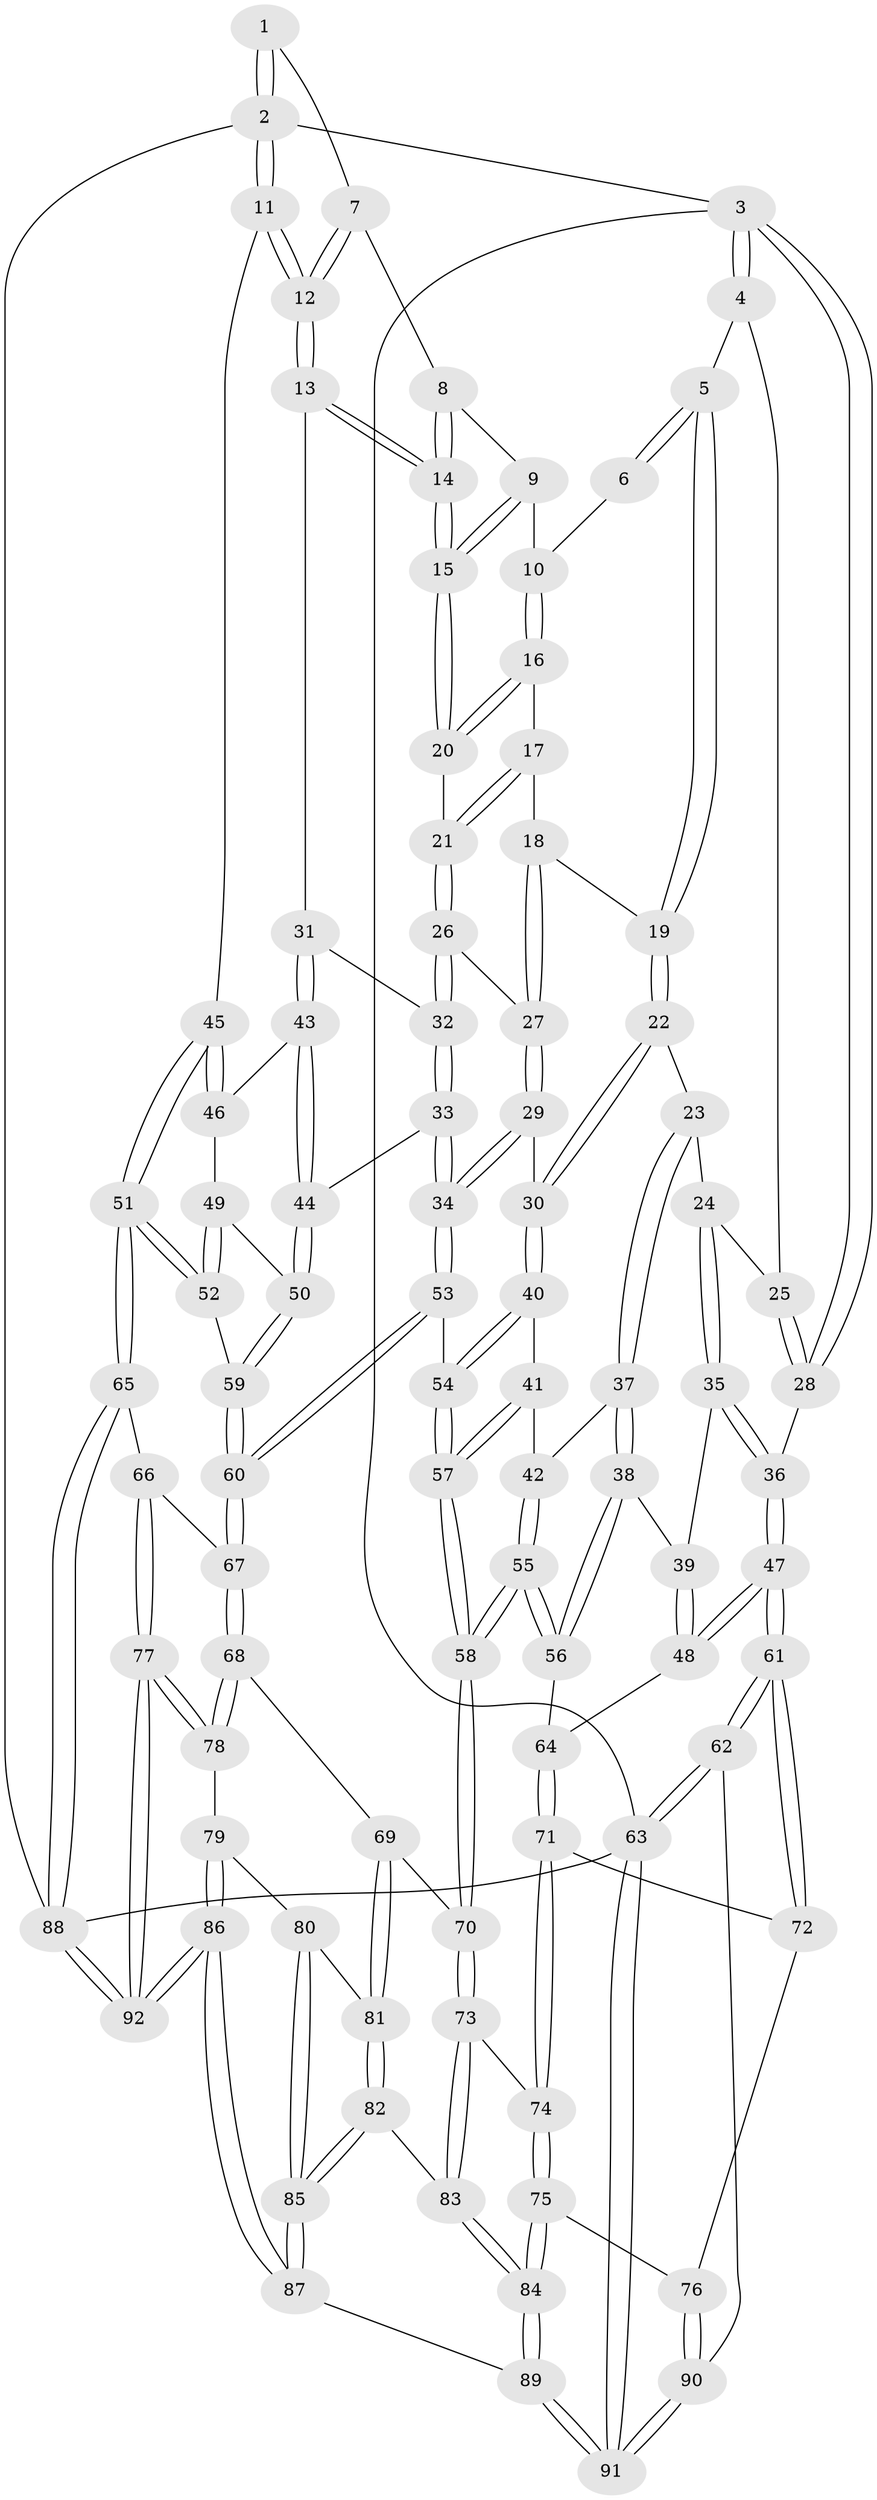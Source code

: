 // coarse degree distribution, {4: 0.3898305084745763, 8: 0.01694915254237288, 3: 0.1016949152542373, 5: 0.3728813559322034, 6: 0.11864406779661017}
// Generated by graph-tools (version 1.1) at 2025/52/02/27/25 19:52:37]
// undirected, 92 vertices, 227 edges
graph export_dot {
graph [start="1"]
  node [color=gray90,style=filled];
  1 [pos="+0.87905772894751+0"];
  2 [pos="+1+0"];
  3 [pos="+0+0"];
  4 [pos="+0.21513662259900238+0"];
  5 [pos="+0.29340922563823146+0"];
  6 [pos="+0.7075618535091569+0"];
  7 [pos="+0.8636099554600954+0.06352247254454316"];
  8 [pos="+0.8385700012254288+0.06903372650380614"];
  9 [pos="+0.7422108232766929+0.059936928207282684"];
  10 [pos="+0.7252839630596474+0.05057564753869704"];
  11 [pos="+1+0.15801691451459604"];
  12 [pos="+1+0.1610080402606444"];
  13 [pos="+0.8609713315664105+0.23312312296286655"];
  14 [pos="+0.8554841769831372+0.2296666967534971"];
  15 [pos="+0.8352798798284298+0.22088975226783938"];
  16 [pos="+0.6968383620934296+0.08044467157773272"];
  17 [pos="+0.620624135836525+0.1185396177904871"];
  18 [pos="+0.5884861447837672+0.1246166592999647"];
  19 [pos="+0.3479988652915779+0.01891002459409474"];
  20 [pos="+0.733455078597748+0.22434272780811315"];
  21 [pos="+0.6975117041752178+0.24995553285000072"];
  22 [pos="+0.33578426799037825+0.1952749308328964"];
  23 [pos="+0.189060511848622+0.2993197266978633"];
  24 [pos="+0.12859227038368615+0.30216761609757276"];
  25 [pos="+0.0965956606181874+0.2196014301540944"];
  26 [pos="+0.6870529737532135+0.2660181498210353"];
  27 [pos="+0.5865291805008435+0.2618183169626767"];
  28 [pos="+0+0"];
  29 [pos="+0.4991056604378539+0.3439596396873871"];
  30 [pos="+0.4323379847047651+0.32727051679941194"];
  31 [pos="+0.8199435082246194+0.34946842689600016"];
  32 [pos="+0.705308052125901+0.32241227118905097"];
  33 [pos="+0.6447033649446523+0.41681390255778317"];
  34 [pos="+0.556464592567613+0.4072140656326526"];
  35 [pos="+0.11596618604470349+0.3093398461068559"];
  36 [pos="+0+0.27910974619154616"];
  37 [pos="+0.221519277595482+0.41063430138154067"];
  38 [pos="+0.15945234868143227+0.5234973083610484"];
  39 [pos="+0.09860443464366503+0.3668372637059081"];
  40 [pos="+0.4222921044509754+0.3455961114944621"];
  41 [pos="+0.3773350885833599+0.40916135995931935"];
  42 [pos="+0.29060467780041915+0.4403799507795116"];
  43 [pos="+0.8236156721046846+0.36340283162023723"];
  44 [pos="+0.6507486086954655+0.4223299462483317"];
  45 [pos="+1+0.5828598737158921"];
  46 [pos="+0.8310840220237395+0.38213749085292054"];
  47 [pos="+0+0.48948638978800146"];
  48 [pos="+0+0.5024615323990379"];
  49 [pos="+0.7822110306673185+0.4296799393131914"];
  50 [pos="+0.7110915248547961+0.49225258352661855"];
  51 [pos="+1+0.6400709061218264"];
  52 [pos="+0.8580533622986573+0.5671906532914202"];
  53 [pos="+0.5257484001154236+0.5745455209239777"];
  54 [pos="+0.4629740175392483+0.5774337385874861"];
  55 [pos="+0.2699895635188459+0.5988732196809452"];
  56 [pos="+0.14904862860300214+0.5742495296956257"];
  57 [pos="+0.3764240171563394+0.5961436556875367"];
  58 [pos="+0.330094612959425+0.6326244894592005"];
  59 [pos="+0.717930358020705+0.5272973643239707"];
  60 [pos="+0.6190118664975369+0.6580749056671286"];
  61 [pos="+0+0.7536449684630516"];
  62 [pos="+0+0.9205797021083552"];
  63 [pos="+0+1"];
  64 [pos="+0.13686645486000384+0.579155784499258"];
  65 [pos="+1+0.6720658341443362"];
  66 [pos="+0.6610833808280671+0.6798185314408803"];
  67 [pos="+0.6193420014456695+0.6598072868103566"];
  68 [pos="+0.599132874015072+0.6933938951914308"];
  69 [pos="+0.578577649762828+0.7147496707957189"];
  70 [pos="+0.34091941391487546+0.7318520274314408"];
  71 [pos="+0.09508268110307505+0.6830727035354461"];
  72 [pos="+0.0865521751198577+0.694236019281279"];
  73 [pos="+0.34005022639427157+0.7354166694445168"];
  74 [pos="+0.26997871338702384+0.7691864115492341"];
  75 [pos="+0.1758371287447456+0.8579839790652586"];
  76 [pos="+0.11950325729322119+0.8420230064200016"];
  77 [pos="+0.9797982538533919+1"];
  78 [pos="+0.6829099187961728+0.8833565806418185"];
  79 [pos="+0.5810915057498351+0.8410997225702102"];
  80 [pos="+0.5805340700045865+0.8407749328629315"];
  81 [pos="+0.54913804275427+0.8008268979460761"];
  82 [pos="+0.49895558726251626+0.834751969482552"];
  83 [pos="+0.3764528570579449+0.8131461246233763"];
  84 [pos="+0.3309457757848582+1"];
  85 [pos="+0.520260268806038+1"];
  86 [pos="+0.6499783887911997+1"];
  87 [pos="+0.5197704533631348+1"];
  88 [pos="+1+1"];
  89 [pos="+0.33282986413398397+1"];
  90 [pos="+0.06903987733335362+0.8706653930072092"];
  91 [pos="+0.1580296588974123+1"];
  92 [pos="+1+1"];
  1 -- 2;
  1 -- 2;
  1 -- 7;
  2 -- 3;
  2 -- 11;
  2 -- 11;
  2 -- 88;
  3 -- 4;
  3 -- 4;
  3 -- 28;
  3 -- 28;
  3 -- 63;
  4 -- 5;
  4 -- 25;
  5 -- 6;
  5 -- 6;
  5 -- 19;
  5 -- 19;
  6 -- 10;
  7 -- 8;
  7 -- 12;
  7 -- 12;
  8 -- 9;
  8 -- 14;
  8 -- 14;
  9 -- 10;
  9 -- 15;
  9 -- 15;
  10 -- 16;
  10 -- 16;
  11 -- 12;
  11 -- 12;
  11 -- 45;
  12 -- 13;
  12 -- 13;
  13 -- 14;
  13 -- 14;
  13 -- 31;
  14 -- 15;
  14 -- 15;
  15 -- 20;
  15 -- 20;
  16 -- 17;
  16 -- 20;
  16 -- 20;
  17 -- 18;
  17 -- 21;
  17 -- 21;
  18 -- 19;
  18 -- 27;
  18 -- 27;
  19 -- 22;
  19 -- 22;
  20 -- 21;
  21 -- 26;
  21 -- 26;
  22 -- 23;
  22 -- 30;
  22 -- 30;
  23 -- 24;
  23 -- 37;
  23 -- 37;
  24 -- 25;
  24 -- 35;
  24 -- 35;
  25 -- 28;
  25 -- 28;
  26 -- 27;
  26 -- 32;
  26 -- 32;
  27 -- 29;
  27 -- 29;
  28 -- 36;
  29 -- 30;
  29 -- 34;
  29 -- 34;
  30 -- 40;
  30 -- 40;
  31 -- 32;
  31 -- 43;
  31 -- 43;
  32 -- 33;
  32 -- 33;
  33 -- 34;
  33 -- 34;
  33 -- 44;
  34 -- 53;
  34 -- 53;
  35 -- 36;
  35 -- 36;
  35 -- 39;
  36 -- 47;
  36 -- 47;
  37 -- 38;
  37 -- 38;
  37 -- 42;
  38 -- 39;
  38 -- 56;
  38 -- 56;
  39 -- 48;
  39 -- 48;
  40 -- 41;
  40 -- 54;
  40 -- 54;
  41 -- 42;
  41 -- 57;
  41 -- 57;
  42 -- 55;
  42 -- 55;
  43 -- 44;
  43 -- 44;
  43 -- 46;
  44 -- 50;
  44 -- 50;
  45 -- 46;
  45 -- 46;
  45 -- 51;
  45 -- 51;
  46 -- 49;
  47 -- 48;
  47 -- 48;
  47 -- 61;
  47 -- 61;
  48 -- 64;
  49 -- 50;
  49 -- 52;
  49 -- 52;
  50 -- 59;
  50 -- 59;
  51 -- 52;
  51 -- 52;
  51 -- 65;
  51 -- 65;
  52 -- 59;
  53 -- 54;
  53 -- 60;
  53 -- 60;
  54 -- 57;
  54 -- 57;
  55 -- 56;
  55 -- 56;
  55 -- 58;
  55 -- 58;
  56 -- 64;
  57 -- 58;
  57 -- 58;
  58 -- 70;
  58 -- 70;
  59 -- 60;
  59 -- 60;
  60 -- 67;
  60 -- 67;
  61 -- 62;
  61 -- 62;
  61 -- 72;
  61 -- 72;
  62 -- 63;
  62 -- 63;
  62 -- 90;
  63 -- 91;
  63 -- 91;
  63 -- 88;
  64 -- 71;
  64 -- 71;
  65 -- 66;
  65 -- 88;
  65 -- 88;
  66 -- 67;
  66 -- 77;
  66 -- 77;
  67 -- 68;
  67 -- 68;
  68 -- 69;
  68 -- 78;
  68 -- 78;
  69 -- 70;
  69 -- 81;
  69 -- 81;
  70 -- 73;
  70 -- 73;
  71 -- 72;
  71 -- 74;
  71 -- 74;
  72 -- 76;
  73 -- 74;
  73 -- 83;
  73 -- 83;
  74 -- 75;
  74 -- 75;
  75 -- 76;
  75 -- 84;
  75 -- 84;
  76 -- 90;
  76 -- 90;
  77 -- 78;
  77 -- 78;
  77 -- 92;
  77 -- 92;
  78 -- 79;
  79 -- 80;
  79 -- 86;
  79 -- 86;
  80 -- 81;
  80 -- 85;
  80 -- 85;
  81 -- 82;
  81 -- 82;
  82 -- 83;
  82 -- 85;
  82 -- 85;
  83 -- 84;
  83 -- 84;
  84 -- 89;
  84 -- 89;
  85 -- 87;
  85 -- 87;
  86 -- 87;
  86 -- 87;
  86 -- 92;
  86 -- 92;
  87 -- 89;
  88 -- 92;
  88 -- 92;
  89 -- 91;
  89 -- 91;
  90 -- 91;
  90 -- 91;
}
